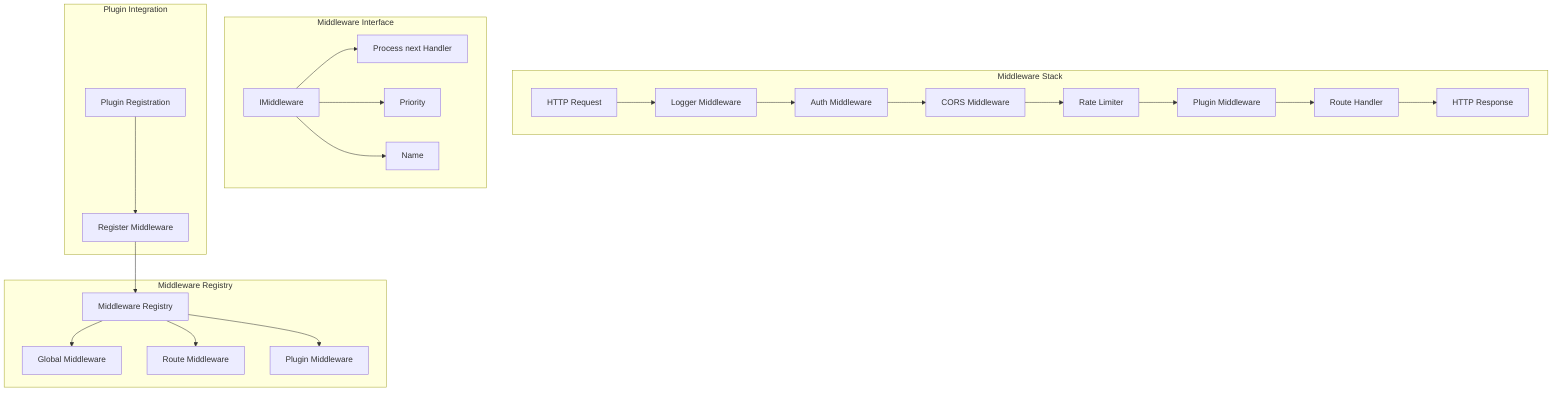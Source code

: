 graph TB
    subgraph "Middleware Stack"
        Request[HTTP Request]
        MW1[Logger Middleware]
        MW2[Auth Middleware]
        MW3[CORS Middleware]
        MW4[Rate Limiter]
        MW5[Plugin Middleware]
        Handler[Route Handler]
        Response[HTTP Response]
        
        Request --> MW1
        MW1 --> MW2
        MW2 --> MW3
        MW3 --> MW4
        MW4 --> MW5
        MW5 --> Handler
        Handler --> Response
    end

    subgraph "Middleware Registry"
        Registry[Middleware Registry]
        Global[Global Middleware]
        Route[Route Middleware]
        Plugin[Plugin Middleware]
        
        Registry --> Global
        Registry --> Route
        Registry --> Plugin
    end

    subgraph "Middleware Interface"
        Interface[IMiddleware]
        Process[Process next Handler]
        Priority[Priority]
        Name[Name]
        
        Interface --> Process
        Interface --> Priority
        Interface --> Name
    end

    subgraph "Plugin Integration"
        PluginReg[Plugin Registration]
        RegisterMW[Register Middleware]
        
        PluginReg --> RegisterMW
        RegisterMW --> Registry
    end